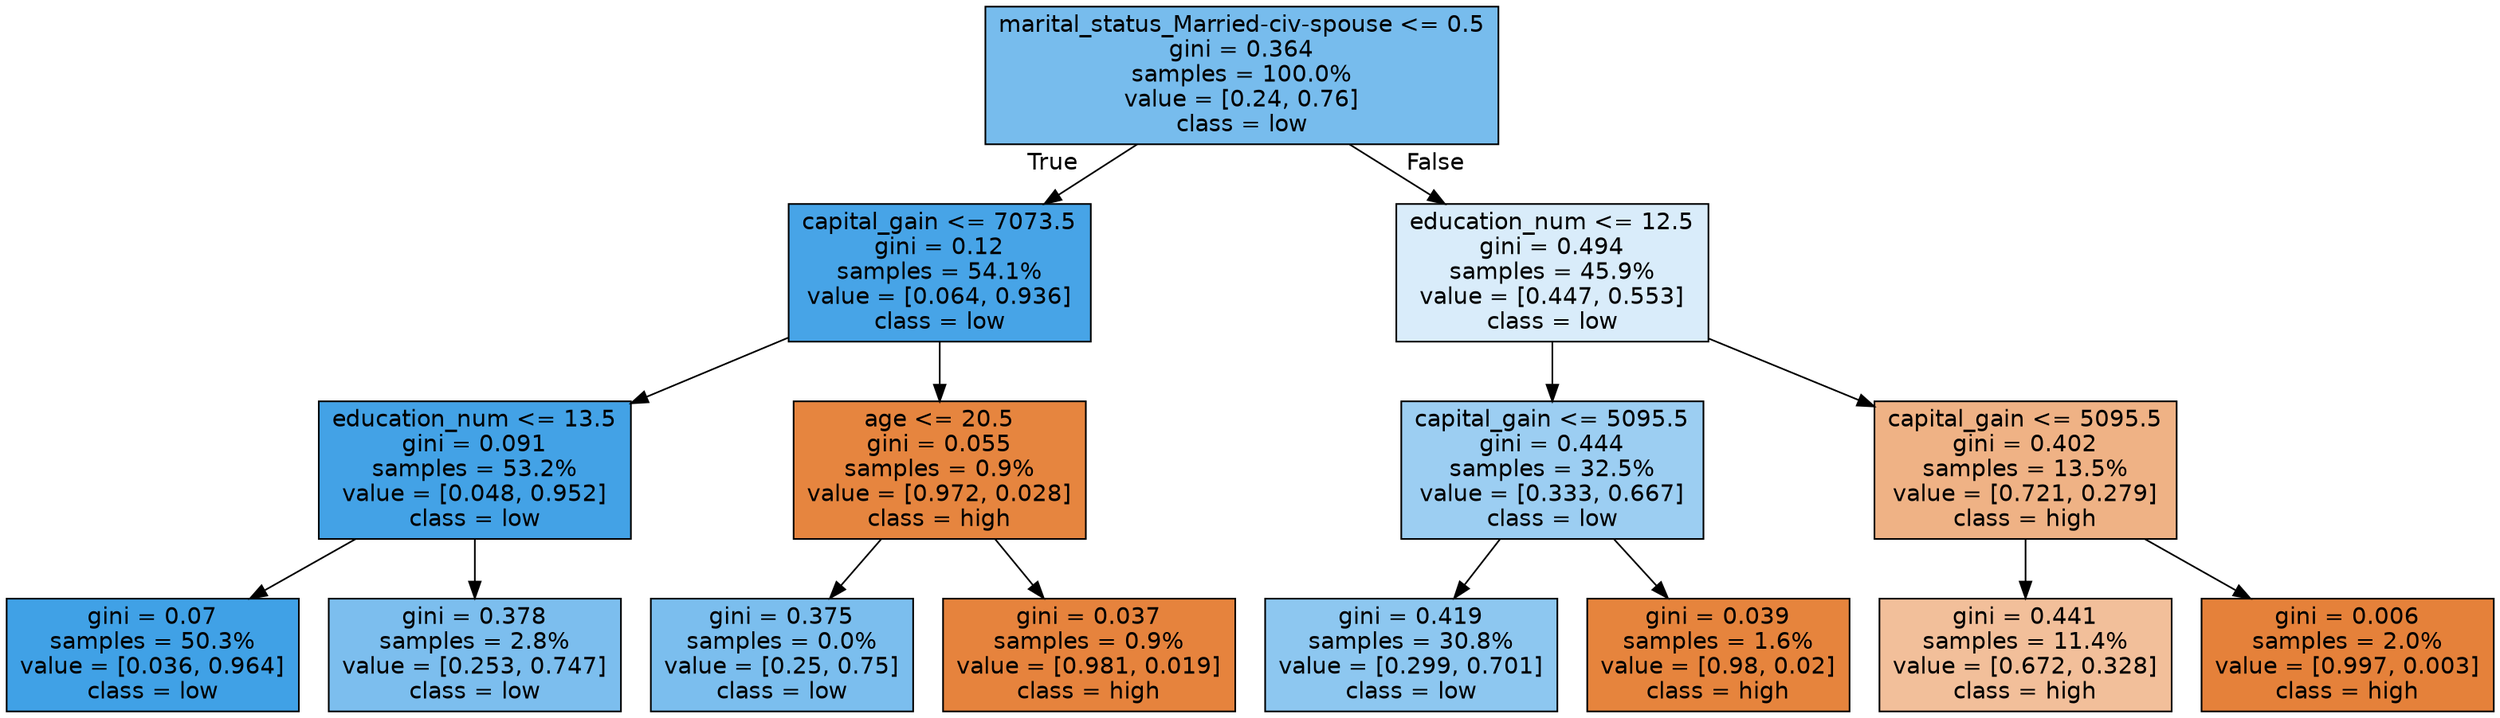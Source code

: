 digraph Tree {
node [shape=box, style="filled", color="black", fontname="helvetica"] ;
edge [fontname="helvetica"] ;
0 [label="marital_status_Married-civ-spouse <= 0.5\ngini = 0.364\nsamples = 100.0%\nvalue = [0.24, 0.76]\nclass = low", fillcolor="#77bced"] ;
1 [label="capital_gain <= 7073.5\ngini = 0.12\nsamples = 54.1%\nvalue = [0.064, 0.936]\nclass = low", fillcolor="#47a4e7"] ;
0 -> 1 [labeldistance=2.5, labelangle=45, headlabel="True"] ;
2 [label="education_num <= 13.5\ngini = 0.091\nsamples = 53.2%\nvalue = [0.048, 0.952]\nclass = low", fillcolor="#43a2e6"] ;
1 -> 2 ;
3 [label="gini = 0.07\nsamples = 50.3%\nvalue = [0.036, 0.964]\nclass = low", fillcolor="#40a1e6"] ;
2 -> 3 ;
4 [label="gini = 0.378\nsamples = 2.8%\nvalue = [0.253, 0.747]\nclass = low", fillcolor="#7cbeee"] ;
2 -> 4 ;
5 [label="age <= 20.5\ngini = 0.055\nsamples = 0.9%\nvalue = [0.972, 0.028]\nclass = high", fillcolor="#e6853f"] ;
1 -> 5 ;
6 [label="gini = 0.375\nsamples = 0.0%\nvalue = [0.25, 0.75]\nclass = low", fillcolor="#7bbeee"] ;
5 -> 6 ;
7 [label="gini = 0.037\nsamples = 0.9%\nvalue = [0.981, 0.019]\nclass = high", fillcolor="#e6833d"] ;
5 -> 7 ;
8 [label="education_num <= 12.5\ngini = 0.494\nsamples = 45.9%\nvalue = [0.447, 0.553]\nclass = low", fillcolor="#d9ecfa"] ;
0 -> 8 [labeldistance=2.5, labelangle=-45, headlabel="False"] ;
9 [label="capital_gain <= 5095.5\ngini = 0.444\nsamples = 32.5%\nvalue = [0.333, 0.667]\nclass = low", fillcolor="#9ccef2"] ;
8 -> 9 ;
10 [label="gini = 0.419\nsamples = 30.8%\nvalue = [0.299, 0.701]\nclass = low", fillcolor="#8dc7f0"] ;
9 -> 10 ;
11 [label="gini = 0.039\nsamples = 1.6%\nvalue = [0.98, 0.02]\nclass = high", fillcolor="#e6843d"] ;
9 -> 11 ;
12 [label="capital_gain <= 5095.5\ngini = 0.402\nsamples = 13.5%\nvalue = [0.721, 0.279]\nclass = high", fillcolor="#efb285"] ;
8 -> 12 ;
13 [label="gini = 0.441\nsamples = 11.4%\nvalue = [0.672, 0.328]\nclass = high", fillcolor="#f2bf9a"] ;
12 -> 13 ;
14 [label="gini = 0.006\nsamples = 2.0%\nvalue = [0.997, 0.003]\nclass = high", fillcolor="#e5813a"] ;
12 -> 14 ;
}